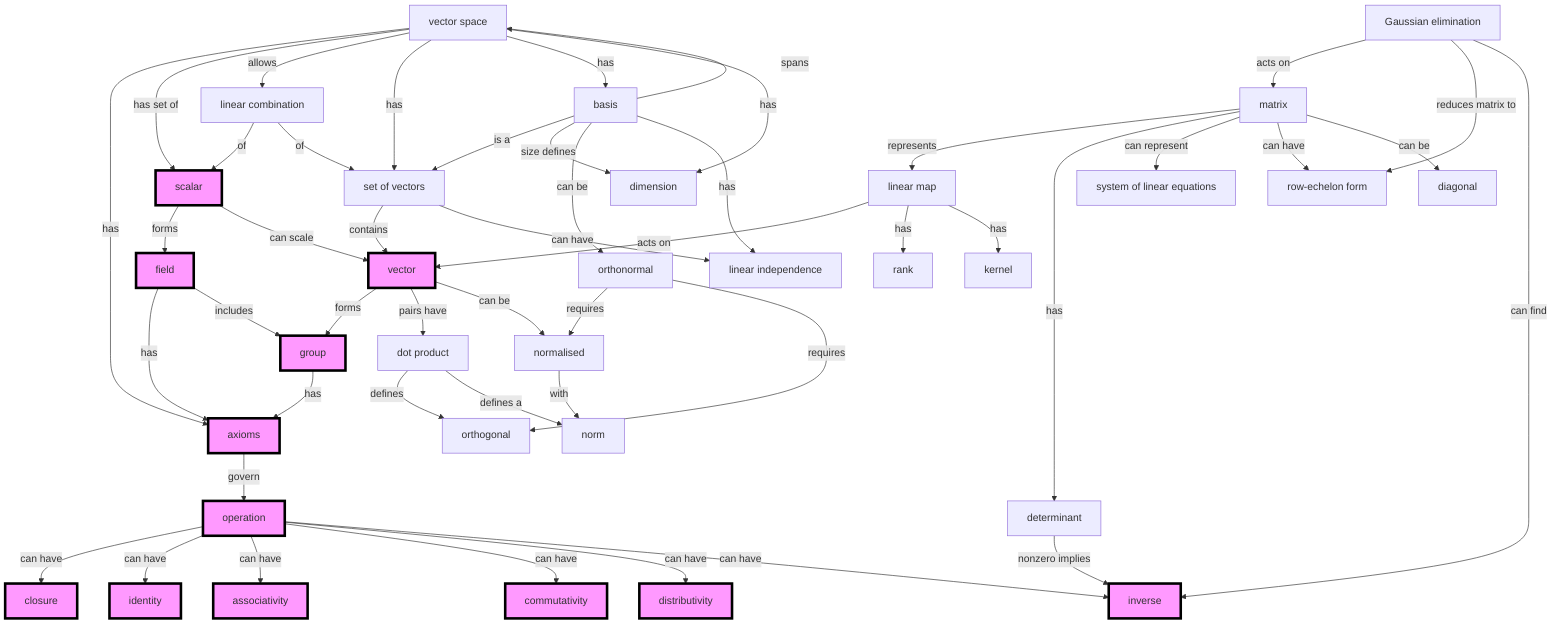 graph TB
    op[operation]:::today -- can have --> closure:::today
    op -- can have --> identity:::today
    op -- can have --> associativity:::today
    op -- can have --> commutativity:::today
    op -- can have --> distributivity:::today
    op -- can have --> inverse:::today


    scalar -- forms --> field

    scalar:::today -- can scale --> vector:::today

    vector -- forms --> group
    vector -- pairs have --> dp[dot product]
    dp -- defines --> orthogonal
    vector -- can be --> normalised
    normalised -- with --> norm
    vs -- has --> axioms

    vs -- has set of --> scalar
    vs -- allows --> lincomb[linear combination]
    vs[vector space] -- has --> vectorset

    vs -- has --> basis

    vs -- has --> dimension

    vectorset -- contains --> vector
    basis -- spans --> vs
    lincomb -- of --> scalar
    lincomb -- of --> vectorset
    field:::today -- has --> axioms
    group:::today -- has --> axioms
    field -- includes --> group

    basis -- is a --> vectorset
    basis -- size defines --> dimension
    basis -- can be -->orthonormal
    orthonormal -- requires --> normalised

    orthonormal -- requires --> orthogonal
    dp -- defines a --> norm

    lm[linear map] -- acts on --> vector
    matrix -- represents --> lm
    matrix -- has --> determinant
    determinant -- nonzero implies --> inverse
    matrix -- can represent --> lineq[system of linear equations]
    ge[Gaussian elimination] -- acts on --> matrix
    ge -- reduces matrix to --> ref[row-echelon form]
    matrix -- can have --> ref
    matrix -- can be --> diagonal

    vectorset[set of vectors]
    vectorset -- can have --> indep[linear independence]
    basis -- has --> indep
    lm -- has --> rank
    lm -- has --> kernel
    ge -- can find --> inverse
    axioms:::today -- govern --> op

classDef today fill:#f9f,stroke:#000,stroke-width:4px;
classDef previous fill:#fff,stroke:#000,stroke-width:4px;